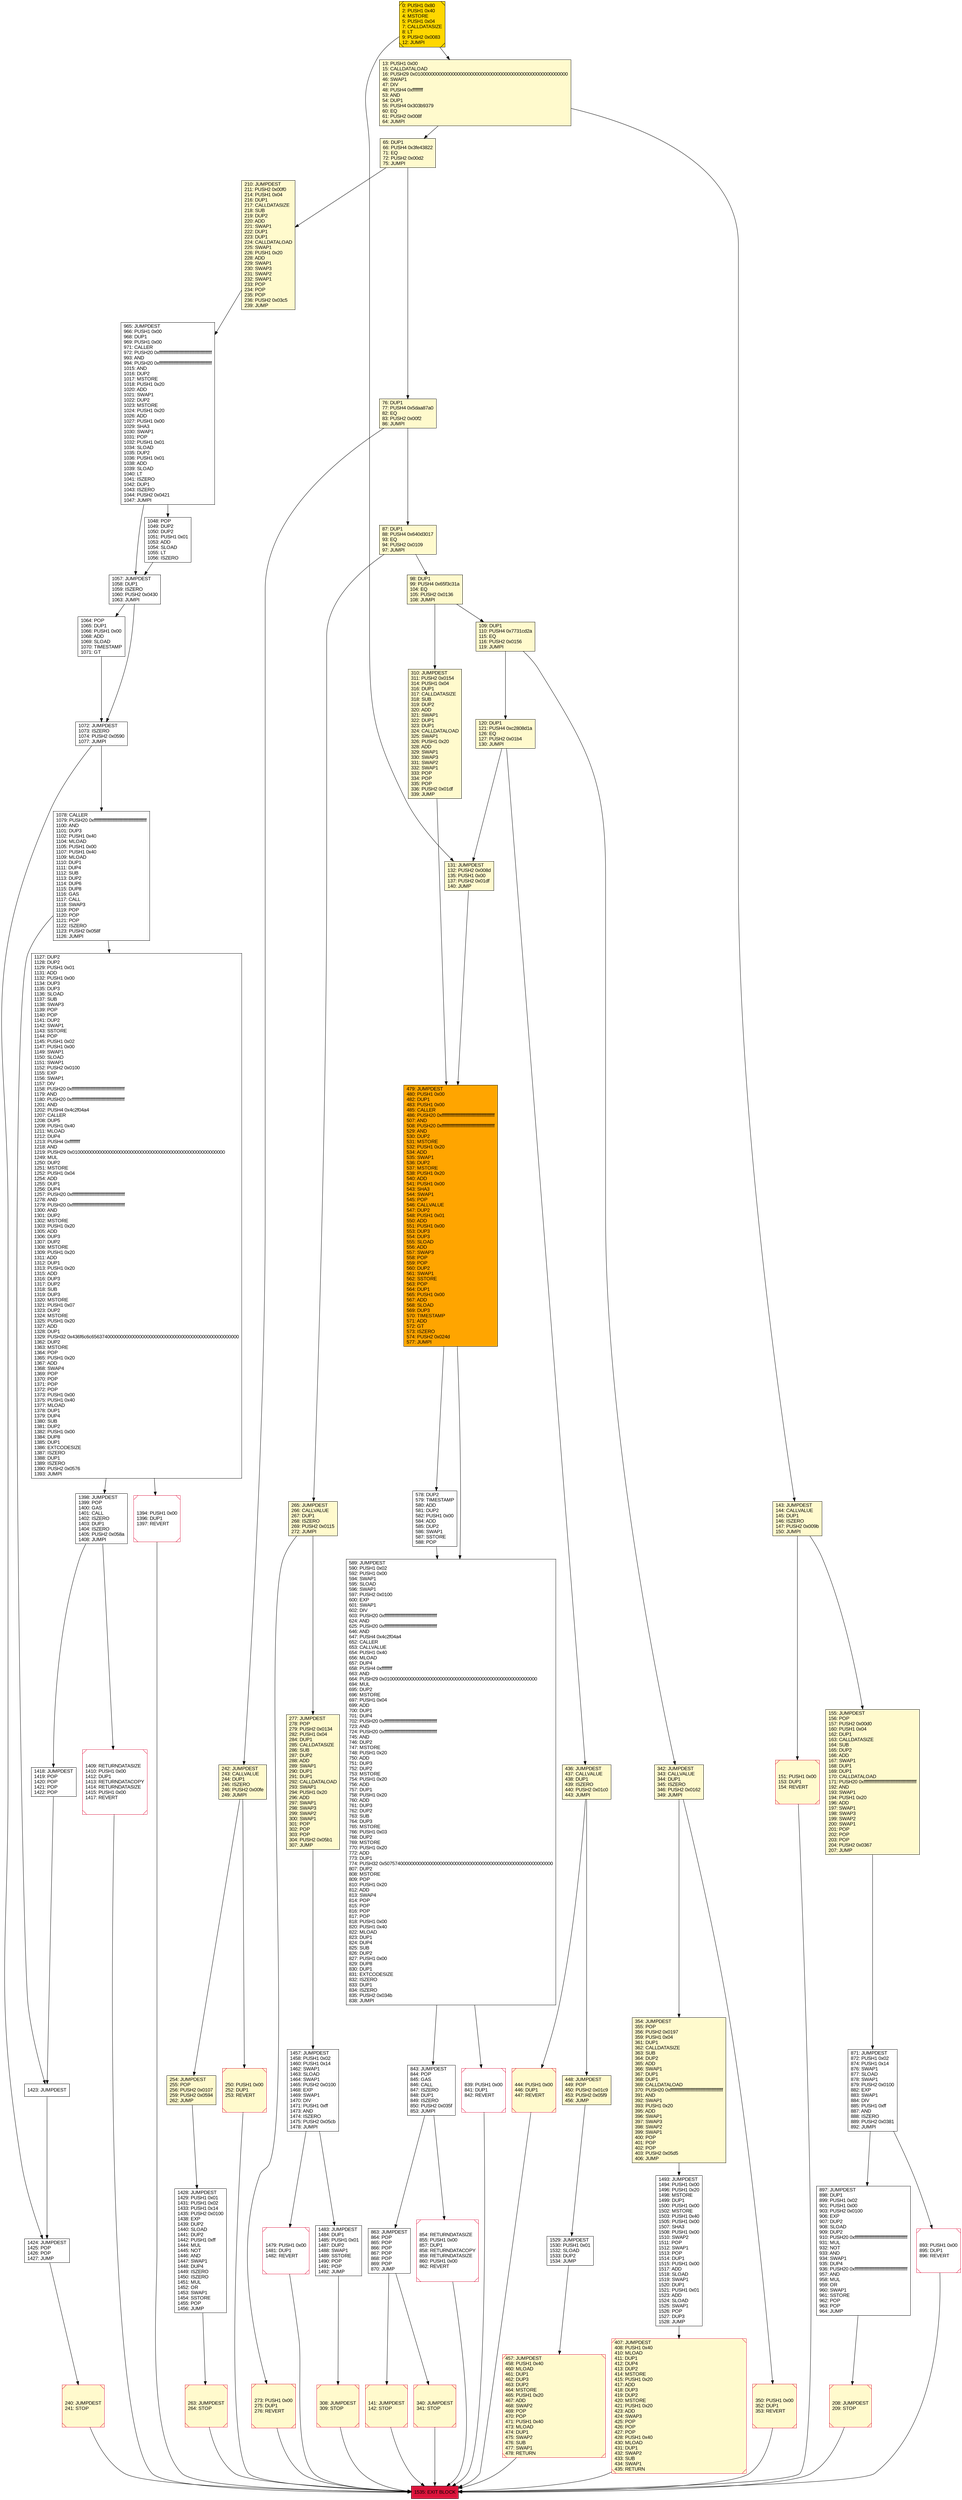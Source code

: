 digraph G {
bgcolor=transparent rankdir=UD;
node [shape=box style=filled color=black fillcolor=white fontname=arial fontcolor=black];
210 [label="210: JUMPDEST\l211: PUSH2 0x00f0\l214: PUSH1 0x04\l216: DUP1\l217: CALLDATASIZE\l218: SUB\l219: DUP2\l220: ADD\l221: SWAP1\l222: DUP1\l223: DUP1\l224: CALLDATALOAD\l225: SWAP1\l226: PUSH1 0x20\l228: ADD\l229: SWAP1\l230: SWAP3\l231: SWAP2\l232: SWAP1\l233: POP\l234: POP\l235: POP\l236: PUSH2 0x03c5\l239: JUMP\l" fillcolor=lemonchiffon ];
578 [label="578: DUP2\l579: TIMESTAMP\l580: ADD\l581: DUP2\l582: PUSH1 0x00\l584: ADD\l585: DUP2\l586: SWAP1\l587: SSTORE\l588: POP\l" ];
1428 [label="1428: JUMPDEST\l1429: PUSH1 0x01\l1431: PUSH1 0x02\l1433: PUSH1 0x14\l1435: PUSH2 0x0100\l1438: EXP\l1439: DUP2\l1440: SLOAD\l1441: DUP2\l1442: PUSH1 0xff\l1444: MUL\l1445: NOT\l1446: AND\l1447: SWAP1\l1448: DUP4\l1449: ISZERO\l1450: ISZERO\l1451: MUL\l1452: OR\l1453: SWAP1\l1454: SSTORE\l1455: POP\l1456: JUMP\l" ];
1048 [label="1048: POP\l1049: DUP2\l1050: DUP2\l1051: PUSH1 0x01\l1053: ADD\l1054: SLOAD\l1055: LT\l1056: ISZERO\l" ];
342 [label="342: JUMPDEST\l343: CALLVALUE\l344: DUP1\l345: ISZERO\l346: PUSH2 0x0162\l349: JUMPI\l" fillcolor=lemonchiffon ];
407 [label="407: JUMPDEST\l408: PUSH1 0x40\l410: MLOAD\l411: DUP1\l412: DUP4\l413: DUP2\l414: MSTORE\l415: PUSH1 0x20\l417: ADD\l418: DUP3\l419: DUP2\l420: MSTORE\l421: PUSH1 0x20\l423: ADD\l424: SWAP3\l425: POP\l426: POP\l427: POP\l428: PUSH1 0x40\l430: MLOAD\l431: DUP1\l432: SWAP2\l433: SUB\l434: SWAP1\l435: RETURN\l" fillcolor=lemonchiffon shape=Msquare color=crimson ];
76 [label="76: DUP1\l77: PUSH4 0x5daa87a0\l82: EQ\l83: PUSH2 0x00f2\l86: JUMPI\l" fillcolor=lemonchiffon ];
98 [label="98: DUP1\l99: PUSH4 0x65f3c31a\l104: EQ\l105: PUSH2 0x0136\l108: JUMPI\l" fillcolor=lemonchiffon ];
1457 [label="1457: JUMPDEST\l1458: PUSH1 0x02\l1460: PUSH1 0x14\l1462: SWAP1\l1463: SLOAD\l1464: SWAP1\l1465: PUSH2 0x0100\l1468: EXP\l1469: SWAP1\l1470: DIV\l1471: PUSH1 0xff\l1473: AND\l1474: ISZERO\l1475: PUSH2 0x05cb\l1478: JUMPI\l" ];
143 [label="143: JUMPDEST\l144: CALLVALUE\l145: DUP1\l146: ISZERO\l147: PUSH2 0x009b\l150: JUMPI\l" fillcolor=lemonchiffon ];
263 [label="263: JUMPDEST\l264: STOP\l" fillcolor=lemonchiffon shape=Msquare color=crimson ];
1072 [label="1072: JUMPDEST\l1073: ISZERO\l1074: PUSH2 0x0590\l1077: JUMPI\l" ];
1398 [label="1398: JUMPDEST\l1399: POP\l1400: GAS\l1401: CALL\l1402: ISZERO\l1403: DUP1\l1404: ISZERO\l1405: PUSH2 0x058a\l1408: JUMPI\l" ];
242 [label="242: JUMPDEST\l243: CALLVALUE\l244: DUP1\l245: ISZERO\l246: PUSH2 0x00fe\l249: JUMPI\l" fillcolor=lemonchiffon ];
863 [label="863: JUMPDEST\l864: POP\l865: POP\l866: POP\l867: POP\l868: POP\l869: POP\l870: JUMP\l" ];
141 [label="141: JUMPDEST\l142: STOP\l" fillcolor=lemonchiffon shape=Msquare color=crimson ];
1409 [label="1409: RETURNDATASIZE\l1410: PUSH1 0x00\l1412: DUP1\l1413: RETURNDATACOPY\l1414: RETURNDATASIZE\l1415: PUSH1 0x00\l1417: REVERT\l" shape=Msquare color=crimson ];
444 [label="444: PUSH1 0x00\l446: DUP1\l447: REVERT\l" fillcolor=lemonchiffon shape=Msquare color=crimson ];
1078 [label="1078: CALLER\l1079: PUSH20 0xffffffffffffffffffffffffffffffffffffffff\l1100: AND\l1101: DUP3\l1102: PUSH1 0x40\l1104: MLOAD\l1105: PUSH1 0x00\l1107: PUSH1 0x40\l1109: MLOAD\l1110: DUP1\l1111: DUP4\l1112: SUB\l1113: DUP2\l1114: DUP6\l1115: DUP8\l1116: GAS\l1117: CALL\l1118: SWAP3\l1119: POP\l1120: POP\l1121: POP\l1122: ISZERO\l1123: PUSH2 0x058f\l1126: JUMPI\l" ];
308 [label="308: JUMPDEST\l309: STOP\l" fillcolor=lemonchiffon shape=Msquare color=crimson ];
310 [label="310: JUMPDEST\l311: PUSH2 0x0154\l314: PUSH1 0x04\l316: DUP1\l317: CALLDATASIZE\l318: SUB\l319: DUP2\l320: ADD\l321: SWAP1\l322: DUP1\l323: DUP1\l324: CALLDATALOAD\l325: SWAP1\l326: PUSH1 0x20\l328: ADD\l329: SWAP1\l330: SWAP3\l331: SWAP2\l332: SWAP1\l333: POP\l334: POP\l335: POP\l336: PUSH2 0x01df\l339: JUMP\l" fillcolor=lemonchiffon ];
254 [label="254: JUMPDEST\l255: POP\l256: PUSH2 0x0107\l259: PUSH2 0x0594\l262: JUMP\l" fillcolor=lemonchiffon ];
0 [label="0: PUSH1 0x80\l2: PUSH1 0x40\l4: MSTORE\l5: PUSH1 0x04\l7: CALLDATASIZE\l8: LT\l9: PUSH2 0x0083\l12: JUMPI\l" fillcolor=lemonchiffon shape=Msquare fillcolor=gold ];
277 [label="277: JUMPDEST\l278: POP\l279: PUSH2 0x0134\l282: PUSH1 0x04\l284: DUP1\l285: CALLDATASIZE\l286: SUB\l287: DUP2\l288: ADD\l289: SWAP1\l290: DUP1\l291: DUP1\l292: CALLDATALOAD\l293: SWAP1\l294: PUSH1 0x20\l296: ADD\l297: SWAP1\l298: SWAP3\l299: SWAP2\l300: SWAP1\l301: POP\l302: POP\l303: POP\l304: PUSH2 0x05b1\l307: JUMP\l" fillcolor=lemonchiffon ];
354 [label="354: JUMPDEST\l355: POP\l356: PUSH2 0x0197\l359: PUSH1 0x04\l361: DUP1\l362: CALLDATASIZE\l363: SUB\l364: DUP2\l365: ADD\l366: SWAP1\l367: DUP1\l368: DUP1\l369: CALLDATALOAD\l370: PUSH20 0xffffffffffffffffffffffffffffffffffffffff\l391: AND\l392: SWAP1\l393: PUSH1 0x20\l395: ADD\l396: SWAP1\l397: SWAP3\l398: SWAP2\l399: SWAP1\l400: POP\l401: POP\l402: POP\l403: PUSH2 0x05d5\l406: JUMP\l" fillcolor=lemonchiffon ];
479 [label="479: JUMPDEST\l480: PUSH1 0x00\l482: DUP1\l483: PUSH1 0x00\l485: CALLER\l486: PUSH20 0xffffffffffffffffffffffffffffffffffffffff\l507: AND\l508: PUSH20 0xffffffffffffffffffffffffffffffffffffffff\l529: AND\l530: DUP2\l531: MSTORE\l532: PUSH1 0x20\l534: ADD\l535: SWAP1\l536: DUP2\l537: MSTORE\l538: PUSH1 0x20\l540: ADD\l541: PUSH1 0x00\l543: SHA3\l544: SWAP1\l545: POP\l546: CALLVALUE\l547: DUP2\l548: PUSH1 0x01\l550: ADD\l551: PUSH1 0x00\l553: DUP3\l554: DUP3\l555: SLOAD\l556: ADD\l557: SWAP3\l558: POP\l559: POP\l560: DUP2\l561: SWAP1\l562: SSTORE\l563: POP\l564: DUP1\l565: PUSH1 0x00\l567: ADD\l568: SLOAD\l569: DUP3\l570: TIMESTAMP\l571: ADD\l572: GT\l573: ISZERO\l574: PUSH2 0x024d\l577: JUMPI\l" fillcolor=orange ];
1529 [label="1529: JUMPDEST\l1530: PUSH1 0x01\l1532: SLOAD\l1533: DUP2\l1534: JUMP\l" ];
273 [label="273: PUSH1 0x00\l275: DUP1\l276: REVERT\l" fillcolor=lemonchiffon shape=Msquare color=crimson ];
1064 [label="1064: POP\l1065: DUP1\l1066: PUSH1 0x00\l1068: ADD\l1069: SLOAD\l1070: TIMESTAMP\l1071: GT\l" ];
448 [label="448: JUMPDEST\l449: POP\l450: PUSH2 0x01c9\l453: PUSH2 0x05f9\l456: JUMP\l" fillcolor=lemonchiffon ];
151 [label="151: PUSH1 0x00\l153: DUP1\l154: REVERT\l" fillcolor=lemonchiffon shape=Msquare color=crimson ];
1493 [label="1493: JUMPDEST\l1494: PUSH1 0x00\l1496: PUSH1 0x20\l1498: MSTORE\l1499: DUP1\l1500: PUSH1 0x00\l1502: MSTORE\l1503: PUSH1 0x40\l1505: PUSH1 0x00\l1507: SHA3\l1508: PUSH1 0x00\l1510: SWAP2\l1511: POP\l1512: SWAP1\l1513: POP\l1514: DUP1\l1515: PUSH1 0x00\l1517: ADD\l1518: SLOAD\l1519: SWAP1\l1520: DUP1\l1521: PUSH1 0x01\l1523: ADD\l1524: SLOAD\l1525: SWAP1\l1526: POP\l1527: DUP3\l1528: JUMP\l" ];
843 [label="843: JUMPDEST\l844: POP\l845: GAS\l846: CALL\l847: ISZERO\l848: DUP1\l849: ISZERO\l850: PUSH2 0x035f\l853: JUMPI\l" ];
340 [label="340: JUMPDEST\l341: STOP\l" fillcolor=lemonchiffon shape=Msquare color=crimson ];
120 [label="120: DUP1\l121: PUSH4 0xc2808d1a\l126: EQ\l127: PUSH2 0x01b4\l130: JUMPI\l" fillcolor=lemonchiffon ];
1423 [label="1423: JUMPDEST\l" ];
208 [label="208: JUMPDEST\l209: STOP\l" fillcolor=lemonchiffon shape=Msquare color=crimson ];
897 [label="897: JUMPDEST\l898: DUP1\l899: PUSH1 0x02\l901: PUSH1 0x00\l903: PUSH2 0x0100\l906: EXP\l907: DUP2\l908: SLOAD\l909: DUP2\l910: PUSH20 0xffffffffffffffffffffffffffffffffffffffff\l931: MUL\l932: NOT\l933: AND\l934: SWAP1\l935: DUP4\l936: PUSH20 0xffffffffffffffffffffffffffffffffffffffff\l957: AND\l958: MUL\l959: OR\l960: SWAP1\l961: SSTORE\l962: POP\l963: POP\l964: JUMP\l" ];
131 [label="131: JUMPDEST\l132: PUSH2 0x008d\l135: PUSH1 0x00\l137: PUSH2 0x01df\l140: JUMP\l" fillcolor=lemonchiffon ];
854 [label="854: RETURNDATASIZE\l855: PUSH1 0x00\l857: DUP1\l858: RETURNDATACOPY\l859: RETURNDATASIZE\l860: PUSH1 0x00\l862: REVERT\l" shape=Msquare color=crimson ];
965 [label="965: JUMPDEST\l966: PUSH1 0x00\l968: DUP1\l969: PUSH1 0x00\l971: CALLER\l972: PUSH20 0xffffffffffffffffffffffffffffffffffffffff\l993: AND\l994: PUSH20 0xffffffffffffffffffffffffffffffffffffffff\l1015: AND\l1016: DUP2\l1017: MSTORE\l1018: PUSH1 0x20\l1020: ADD\l1021: SWAP1\l1022: DUP2\l1023: MSTORE\l1024: PUSH1 0x20\l1026: ADD\l1027: PUSH1 0x00\l1029: SHA3\l1030: SWAP1\l1031: POP\l1032: PUSH1 0x01\l1034: SLOAD\l1035: DUP2\l1036: PUSH1 0x01\l1038: ADD\l1039: SLOAD\l1040: LT\l1041: ISZERO\l1042: DUP1\l1043: ISZERO\l1044: PUSH2 0x0421\l1047: JUMPI\l" ];
589 [label="589: JUMPDEST\l590: PUSH1 0x02\l592: PUSH1 0x00\l594: SWAP1\l595: SLOAD\l596: SWAP1\l597: PUSH2 0x0100\l600: EXP\l601: SWAP1\l602: DIV\l603: PUSH20 0xffffffffffffffffffffffffffffffffffffffff\l624: AND\l625: PUSH20 0xffffffffffffffffffffffffffffffffffffffff\l646: AND\l647: PUSH4 0x4c2f04a4\l652: CALLER\l653: CALLVALUE\l654: PUSH1 0x40\l656: MLOAD\l657: DUP4\l658: PUSH4 0xffffffff\l663: AND\l664: PUSH29 0x0100000000000000000000000000000000000000000000000000000000\l694: MUL\l695: DUP2\l696: MSTORE\l697: PUSH1 0x04\l699: ADD\l700: DUP1\l701: DUP4\l702: PUSH20 0xffffffffffffffffffffffffffffffffffffffff\l723: AND\l724: PUSH20 0xffffffffffffffffffffffffffffffffffffffff\l745: AND\l746: DUP2\l747: MSTORE\l748: PUSH1 0x20\l750: ADD\l751: DUP3\l752: DUP2\l753: MSTORE\l754: PUSH1 0x20\l756: ADD\l757: DUP1\l758: PUSH1 0x20\l760: ADD\l761: DUP3\l762: DUP2\l763: SUB\l764: DUP3\l765: MSTORE\l766: PUSH1 0x03\l768: DUP2\l769: MSTORE\l770: PUSH1 0x20\l772: ADD\l773: DUP1\l774: PUSH32 0x5075740000000000000000000000000000000000000000000000000000000000\l807: DUP2\l808: MSTORE\l809: POP\l810: PUSH1 0x20\l812: ADD\l813: SWAP4\l814: POP\l815: POP\l816: POP\l817: POP\l818: PUSH1 0x00\l820: PUSH1 0x40\l822: MLOAD\l823: DUP1\l824: DUP4\l825: SUB\l826: DUP2\l827: PUSH1 0x00\l829: DUP8\l830: DUP1\l831: EXTCODESIZE\l832: ISZERO\l833: DUP1\l834: ISZERO\l835: PUSH2 0x034b\l838: JUMPI\l" ];
1394 [label="1394: PUSH1 0x00\l1396: DUP1\l1397: REVERT\l" shape=Msquare color=crimson ];
1483 [label="1483: JUMPDEST\l1484: DUP1\l1485: PUSH1 0x01\l1487: DUP2\l1488: SWAP1\l1489: SSTORE\l1490: POP\l1491: POP\l1492: JUMP\l" ];
87 [label="87: DUP1\l88: PUSH4 0x640d3017\l93: EQ\l94: PUSH2 0x0109\l97: JUMPI\l" fillcolor=lemonchiffon ];
250 [label="250: PUSH1 0x00\l252: DUP1\l253: REVERT\l" fillcolor=lemonchiffon shape=Msquare color=crimson ];
1424 [label="1424: JUMPDEST\l1425: POP\l1426: POP\l1427: JUMP\l" ];
893 [label="893: PUSH1 0x00\l895: DUP1\l896: REVERT\l" shape=Msquare color=crimson ];
871 [label="871: JUMPDEST\l872: PUSH1 0x02\l874: PUSH1 0x14\l876: SWAP1\l877: SLOAD\l878: SWAP1\l879: PUSH2 0x0100\l882: EXP\l883: SWAP1\l884: DIV\l885: PUSH1 0xff\l887: AND\l888: ISZERO\l889: PUSH2 0x0381\l892: JUMPI\l" ];
155 [label="155: JUMPDEST\l156: POP\l157: PUSH2 0x00d0\l160: PUSH1 0x04\l162: DUP1\l163: CALLDATASIZE\l164: SUB\l165: DUP2\l166: ADD\l167: SWAP1\l168: DUP1\l169: DUP1\l170: CALLDATALOAD\l171: PUSH20 0xffffffffffffffffffffffffffffffffffffffff\l192: AND\l193: SWAP1\l194: PUSH1 0x20\l196: ADD\l197: SWAP1\l198: SWAP3\l199: SWAP2\l200: SWAP1\l201: POP\l202: POP\l203: POP\l204: PUSH2 0x0367\l207: JUMP\l" fillcolor=lemonchiffon ];
1127 [label="1127: DUP2\l1128: DUP2\l1129: PUSH1 0x01\l1131: ADD\l1132: PUSH1 0x00\l1134: DUP3\l1135: DUP3\l1136: SLOAD\l1137: SUB\l1138: SWAP3\l1139: POP\l1140: POP\l1141: DUP2\l1142: SWAP1\l1143: SSTORE\l1144: POP\l1145: PUSH1 0x02\l1147: PUSH1 0x00\l1149: SWAP1\l1150: SLOAD\l1151: SWAP1\l1152: PUSH2 0x0100\l1155: EXP\l1156: SWAP1\l1157: DIV\l1158: PUSH20 0xffffffffffffffffffffffffffffffffffffffff\l1179: AND\l1180: PUSH20 0xffffffffffffffffffffffffffffffffffffffff\l1201: AND\l1202: PUSH4 0x4c2f04a4\l1207: CALLER\l1208: DUP5\l1209: PUSH1 0x40\l1211: MLOAD\l1212: DUP4\l1213: PUSH4 0xffffffff\l1218: AND\l1219: PUSH29 0x0100000000000000000000000000000000000000000000000000000000\l1249: MUL\l1250: DUP2\l1251: MSTORE\l1252: PUSH1 0x04\l1254: ADD\l1255: DUP1\l1256: DUP4\l1257: PUSH20 0xffffffffffffffffffffffffffffffffffffffff\l1278: AND\l1279: PUSH20 0xffffffffffffffffffffffffffffffffffffffff\l1300: AND\l1301: DUP2\l1302: MSTORE\l1303: PUSH1 0x20\l1305: ADD\l1306: DUP3\l1307: DUP2\l1308: MSTORE\l1309: PUSH1 0x20\l1311: ADD\l1312: DUP1\l1313: PUSH1 0x20\l1315: ADD\l1316: DUP3\l1317: DUP2\l1318: SUB\l1319: DUP3\l1320: MSTORE\l1321: PUSH1 0x07\l1323: DUP2\l1324: MSTORE\l1325: PUSH1 0x20\l1327: ADD\l1328: DUP1\l1329: PUSH32 0x436f6c6c65637400000000000000000000000000000000000000000000000000\l1362: DUP2\l1363: MSTORE\l1364: POP\l1365: PUSH1 0x20\l1367: ADD\l1368: SWAP4\l1369: POP\l1370: POP\l1371: POP\l1372: POP\l1373: PUSH1 0x00\l1375: PUSH1 0x40\l1377: MLOAD\l1378: DUP1\l1379: DUP4\l1380: SUB\l1381: DUP2\l1382: PUSH1 0x00\l1384: DUP8\l1385: DUP1\l1386: EXTCODESIZE\l1387: ISZERO\l1388: DUP1\l1389: ISZERO\l1390: PUSH2 0x0576\l1393: JUMPI\l" ];
240 [label="240: JUMPDEST\l241: STOP\l" fillcolor=lemonchiffon shape=Msquare color=crimson ];
839 [label="839: PUSH1 0x00\l841: DUP1\l842: REVERT\l" shape=Msquare color=crimson ];
1479 [label="1479: PUSH1 0x00\l1481: DUP1\l1482: REVERT\l" shape=Msquare color=crimson ];
13 [label="13: PUSH1 0x00\l15: CALLDATALOAD\l16: PUSH29 0x0100000000000000000000000000000000000000000000000000000000\l46: SWAP1\l47: DIV\l48: PUSH4 0xffffffff\l53: AND\l54: DUP1\l55: PUSH4 0x303b9379\l60: EQ\l61: PUSH2 0x008f\l64: JUMPI\l" fillcolor=lemonchiffon ];
109 [label="109: DUP1\l110: PUSH4 0x7731cd2a\l115: EQ\l116: PUSH2 0x0156\l119: JUMPI\l" fillcolor=lemonchiffon ];
1418 [label="1418: JUMPDEST\l1419: POP\l1420: POP\l1421: POP\l1422: POP\l" ];
436 [label="436: JUMPDEST\l437: CALLVALUE\l438: DUP1\l439: ISZERO\l440: PUSH2 0x01c0\l443: JUMPI\l" fillcolor=lemonchiffon ];
457 [label="457: JUMPDEST\l458: PUSH1 0x40\l460: MLOAD\l461: DUP1\l462: DUP3\l463: DUP2\l464: MSTORE\l465: PUSH1 0x20\l467: ADD\l468: SWAP2\l469: POP\l470: POP\l471: PUSH1 0x40\l473: MLOAD\l474: DUP1\l475: SWAP2\l476: SUB\l477: SWAP1\l478: RETURN\l" fillcolor=lemonchiffon shape=Msquare color=crimson ];
65 [label="65: DUP1\l66: PUSH4 0x3fe43822\l71: EQ\l72: PUSH2 0x00d2\l75: JUMPI\l" fillcolor=lemonchiffon ];
265 [label="265: JUMPDEST\l266: CALLVALUE\l267: DUP1\l268: ISZERO\l269: PUSH2 0x0115\l272: JUMPI\l" fillcolor=lemonchiffon ];
1057 [label="1057: JUMPDEST\l1058: DUP1\l1059: ISZERO\l1060: PUSH2 0x0430\l1063: JUMPI\l" ];
1535 [label="1535: EXIT BLOCK\l" fillcolor=crimson ];
350 [label="350: PUSH1 0x00\l352: DUP1\l353: REVERT\l" fillcolor=lemonchiffon shape=Msquare color=crimson ];
350 -> 1535;
897 -> 208;
863 -> 141;
155 -> 871;
457 -> 1535;
1072 -> 1078;
310 -> 479;
1398 -> 1409;
120 -> 131;
354 -> 1493;
1428 -> 263;
839 -> 1535;
1423 -> 1424;
1479 -> 1535;
13 -> 65;
240 -> 1535;
448 -> 1529;
76 -> 242;
893 -> 1535;
250 -> 1535;
109 -> 120;
254 -> 1428;
871 -> 897;
1064 -> 1072;
143 -> 151;
87 -> 265;
277 -> 1457;
98 -> 310;
120 -> 436;
1394 -> 1535;
479 -> 578;
342 -> 354;
843 -> 863;
1418 -> 1423;
965 -> 1057;
1127 -> 1394;
854 -> 1535;
589 -> 839;
242 -> 254;
208 -> 1535;
871 -> 893;
1493 -> 407;
340 -> 1535;
1424 -> 240;
0 -> 13;
965 -> 1048;
151 -> 1535;
242 -> 250;
210 -> 965;
265 -> 273;
1057 -> 1064;
1072 -> 1424;
273 -> 1535;
1529 -> 457;
578 -> 589;
863 -> 340;
87 -> 98;
265 -> 277;
436 -> 448;
1457 -> 1483;
76 -> 87;
1078 -> 1423;
308 -> 1535;
444 -> 1535;
131 -> 479;
589 -> 843;
1409 -> 1535;
141 -> 1535;
1057 -> 1072;
0 -> 131;
98 -> 109;
1457 -> 1479;
263 -> 1535;
109 -> 342;
143 -> 155;
436 -> 444;
1127 -> 1398;
1483 -> 308;
13 -> 143;
65 -> 76;
407 -> 1535;
342 -> 350;
1048 -> 1057;
843 -> 854;
479 -> 589;
1398 -> 1418;
1078 -> 1127;
65 -> 210;
}